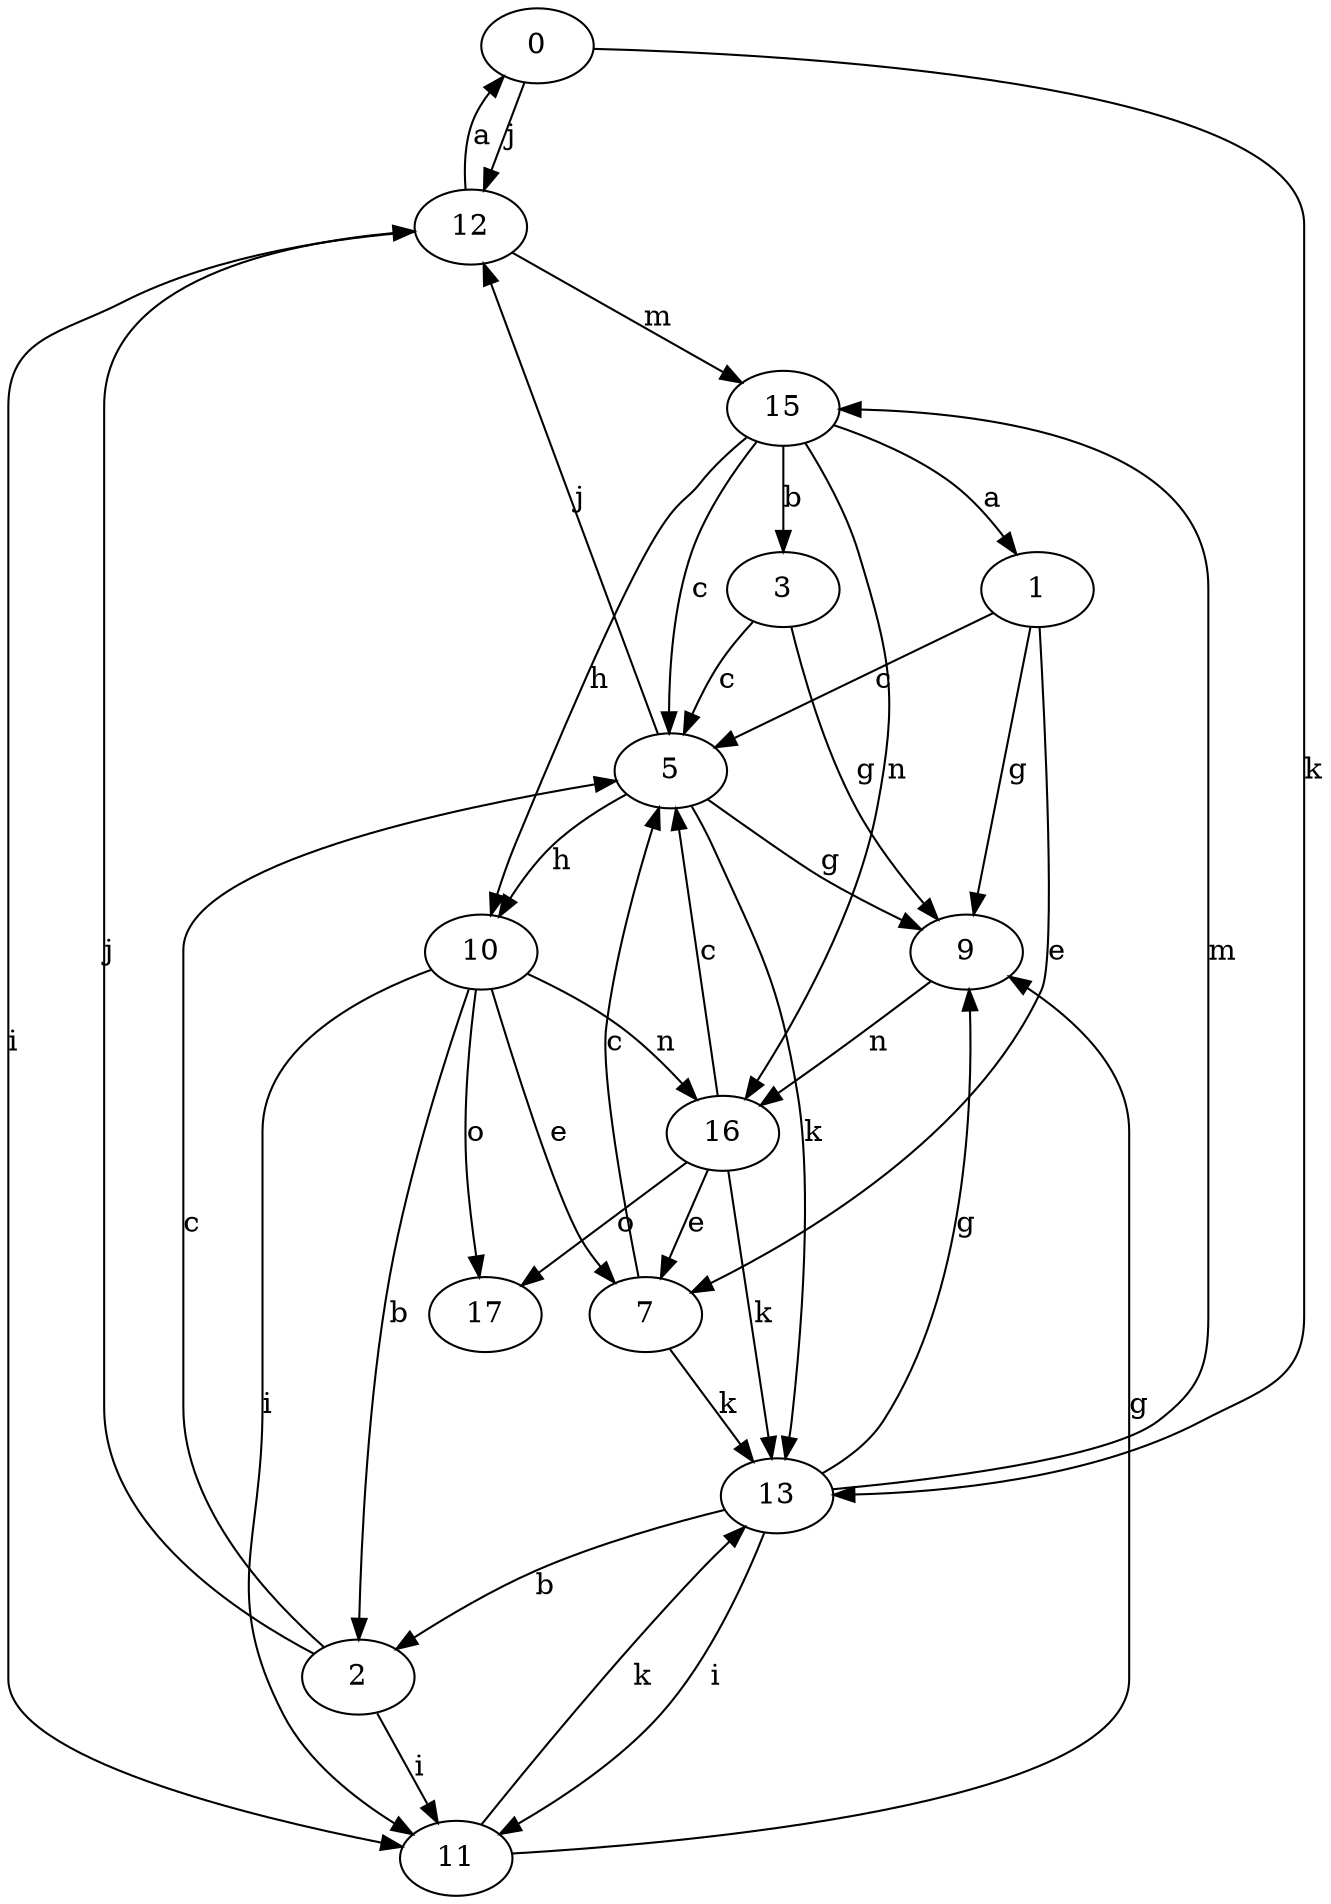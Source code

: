 strict digraph  {
0;
1;
2;
3;
5;
7;
9;
10;
11;
12;
13;
15;
16;
17;
0 -> 12  [label=j];
0 -> 13  [label=k];
1 -> 5  [label=c];
1 -> 7  [label=e];
1 -> 9  [label=g];
2 -> 5  [label=c];
2 -> 11  [label=i];
2 -> 12  [label=j];
3 -> 5  [label=c];
3 -> 9  [label=g];
5 -> 9  [label=g];
5 -> 10  [label=h];
5 -> 12  [label=j];
5 -> 13  [label=k];
7 -> 5  [label=c];
7 -> 13  [label=k];
9 -> 16  [label=n];
10 -> 2  [label=b];
10 -> 7  [label=e];
10 -> 11  [label=i];
10 -> 16  [label=n];
10 -> 17  [label=o];
11 -> 9  [label=g];
11 -> 13  [label=k];
12 -> 0  [label=a];
12 -> 11  [label=i];
12 -> 15  [label=m];
13 -> 2  [label=b];
13 -> 9  [label=g];
13 -> 11  [label=i];
13 -> 15  [label=m];
15 -> 1  [label=a];
15 -> 3  [label=b];
15 -> 5  [label=c];
15 -> 10  [label=h];
15 -> 16  [label=n];
16 -> 5  [label=c];
16 -> 7  [label=e];
16 -> 13  [label=k];
16 -> 17  [label=o];
}
